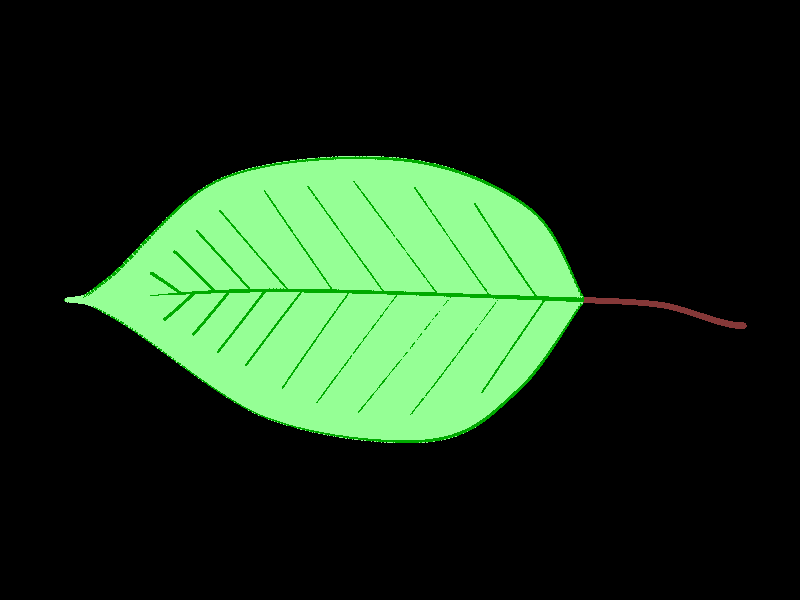 // Persistence of Vision Ray Tracer Scene Description File

#version 3.6; // current version is 3.8

/* 
Information on Pov-Ray:
 
My personal introduction into Pov-Ray was the excellent book "3D-Welten, professionelle Animationen und fotorealistische Grafiken mit Raytracing" from 
Toni Lama by Carl Hanser Verlag München Wien, 2004. Apart of that I recommend the Pov-Ray-homepage (http://www.povray.org).

Further information on Pov-Ray can be found at https://sus.ziti.uni-heidelberg.de/Lehre/WS2021_Tools/POVRAY/POVRAY_PeterFischer.pdf,  
https://wiki.povray.org/content/Main_Page, https://de.wikibooks.org/wiki/Raytracing_mit_POV-Ray or, in german language, here: https://www.f-lohmueller.de/pov_tut/pov__ger.htm
*/ 
 
/*
---------------------------------------------------Modeling approach---------------------------------------------- 

This file demonstrates my basic approach for creating planar structures directed by two splines. Splines have to run in similar directions. Corresponding positions on the two splines are defined and these positions are 
then connected by row of spheres ultimately being integrated in a common blob. 

In the case of this leaf I am using three different splines. The main leaf vein in the middle and the left and right outer edge of the leave. The left and right leaf blade are created by connecting corresponding 
positions on the main leaf vein on the one hand and on the left our right outer leaf edge. For defining these positions a vector from the leaf base to the leaf tip is defined and positions are distributed evenly
along this vector. 
Projections of these positions, orthogonal to the leaf vector are then created on the main vein and the outer edges.  

*/ 
                
//-----------------------------------Scene settings (Camera, light, background)-------------------------------------------------

global_settings {
    assumed_gamma 1.0
    max_trace_level 5
}



// create a regular point light source
light_source {
    0*x                  // lights position (translated below)
    color rgb <1,1,1>    // lights color
    //shadowless
    translate <20, 60, -20>
} 

// create a regular point light source
light_source {
    0*x                  // lights position (translated below)
    color rgb <1,1,1>    // lights color
    //shadowless
    translate <0, -10, -60>
} 

/*
//Die Hauptachsen

cylinder { 
    <-50, 0, 0>, <50, 0, 0>, 0.03 
    pigment {          // (---surface color---)
        color rgb <1,0,0>    // lights color
    }
}

cylinder { 
    <0, -50, 0>, <0, 50, 0>, 0.03 
    pigment {          // (---surface color---)
        color rgb <0,1,0>    // lights color
    }
}

cylinder { 
    <0, 0, -50>, <0, 0, 50>, 0.03 
    pigment {          // (---surface color---)
        color rgb <0,0,1>    // lights color
    }
}

*/
//The camera

#declare Kamerax = camera {
    location  <25, 15, 10>
    look_at   <0, 0,  10.0>
}


#declare Kameray = camera {
    location  <0, 23, 0> 
    look_at   <0, 0,  0>
    rotate <0, 90, 0>
    translate <0, 0, 7>
}

#declare Kameraz = camera {
    location  <-3, 0, 25>
    look_at   <0, 0,  0.0>
}



#declare Hauptkamera = camera {
    location  <-4, 3, 20> 
    look_at   <0, 0,  15>
}


camera {
    Kameray
} 


//-----------------------------------The leaf stalk--------------------------------

                                                                         //For purposes of animation, the whole leaf is put into a union

#declare Stiel = 

spline { 
    cubic_spline

    -2, <0, 2, -9>, // control point
    -1, <0, 1, -7>,// control point
   
    00, <-0.9, 2, -5>,  
    01, <-0.2, 0.1, -3>,  
    02, <0, 0, 0>,  
   
    03, <0, 0, 1>,  
    04, <0, 0, 2>,  
   
}
   

//---------------------------------The main leaf vein------------------------------------

#declare P0 = <0, 0, 0>; 
#declare PC1 = <0.4, -0.2, 12> + <0, -1, 0>; 
#declare PC2 = <0, -0.4, 20>; 

#declare MainVein = spline { 
    cubic_spline

    -2, <0, 2, 0>, // control point
    -1, <0, 1, 0>,// control point
   
    00, P0,  
    01, PC1,  
    02, PC2,  
   
    03, <0, 2.5, 22>,  
    04, <0, 2.7, 24>,  
   
}

#declare SizeMainVein = 2;   

#declare BladeTexture = texture { 
    pigment { 
        color rgb <0.3,1,0.3> 
    }
    normal {
        bumps 0.4
        scale 0.1
        turbulence 0.5
    }
} // end of texture


//---------------------------------------------------------------------Right leaf blade-------------------------------------------------------



//As points of reference we will take positions distributed evenly along a main axis. Here are the parameters for this points.
#declare MainAxis = MainVein (2) - MainVein (0); 
#declare P0 = MainVein(0); 
#declare Step = 0.0035;

//Here are the arrays for storing the points defined along the splines. 
#declare MainPositions = array [1/Step +1]; //The array MainPositions contains positions from MainVein in a radial distance of 0.005 from its starting point (MainVein (0))
#declare OutRPositions = array [1/Step +1]; //The array MainPositions contains positions from MainVein in a radial distance of 0.005 from its starting point (MainVein (0))
#declare OutLPositions = array [1/Step +1]; //The array MainPositions contains positions from MainVein in a radial distance of 0.005 from its starting point (MainVein (0))
    

//The following nested loops will find positions on the MainVein orthogonal to the positions on the main axis.     
#declare ticker = 1; 
#while ((ticker * Step) <1)

    #declare PStep = ticker*Step*MainAxis;                                      //This defines the points along the main axis. For each of these points we have now to find an orthogonal projection 

    #declare PSplineOld = MainVein (0.7*SizeMainVein*ticker*Step);              //For starting our second loop we are defining a position on MainVein somewhat "behind" the expected orthogonal position. 
    #declare SkalarProdOld = vdot ((PStep-P0),(PSplineOld-PStep));              //skalar product between the vector of the main axis and the vector from the position on the main axis to the current position on MainVein. Should become zero for orthogonal projection.
    #declare PSplineNew = MainVein (0.8*SizeMainVein*ticker*Step);              //This would be a point further along MainVein, with a smaller absolute value of the respective skalar product. 
    #declare SkalarProdNew = vdot ((PStep-P0),(PSplineNew-PStep));              //The respective skalar product for this latter point. 
    #declare counter = 1; 

    #while (abs(SkalarProdNew) < abs(SkalarProdOld))                            //Inner loop looking for a position where the skalar product reaches a minimum (orthogonal position)
    
        #declare SkalarProdOld = SkalarProdNew; 
        #declare PSplineOld = PSplineNew;  
        #declare PSplineNew = MainVein ( 0.8*SizeMainVein*ticker*Step + 0.1*counter*Step);   //With each inner loop position further along the spline are analyzed.
        #declare SkalarProdNew = vdot ((PStep-P0),(PSplineNew-PStep)); 
        #declare counter = counter + 1; 
    
    #end 
    
    #declare MainPositions [ticker] = PSplineOld;                               //positions with the smallest skalar product, i.e. with an angle closest to 90 degrees are stored in an array.

#declare ticker = ticker + 1; 
#end



//Next the spline for the right edge is defined. 

#declare PC1 = <3.5,- 0.2, 2>; 
#declare PC2 = <5.3,- 0.6, 7>+ <0, 0.9, 0>; 
#declare PC3 = <4.8,- 0.8, 14>; 
#declare PC4 = <0.8, -0.7, 18> + <0, 1, 0>; 
#declare PC5 = <0, -0.4, 20>; 

#declare OutRight = spline {                                                        //Spline for the right border of the leaf
    cubic_spline

    -2, <0, 2, 0>, // control point
    -1, <0, 1, 0>,// control point
   
     00, P0,  
    01, PC1,  
    02, PC2,  
    03, PC3,  
    04, PC4,  
    05, PC5,  
   
    06 <0, 2.5, 22>,  
    07, <0, 2.7, 24>,  
   
}

#declare SizeOutRight = 5; 



//The following nested loops will find positions on the right edge orthogonal to the positions on the main axis.     

#declare ticker = 1; 
#while ((ticker * Step) <1)

    #declare PStep = ticker*Step*MainAxis;

    #declare PSplineOld = OutRight (0.7*SizeOutRight*ticker*Step); 
    #declare SkalarProdOld = vdot ((PStep-P0),(PSplineOld-PStep));  
    #declare PSplineNew = OutRight (0.8*SizeOutRight*ticker*Step); 
    #declare SkalarProdNew = vdot ((PStep-P0),(PSplineNew-PStep)); 
    #declare counter = 1;  
    
    #while (abs(SkalarProdNew) < abs(SkalarProdOld))
    
        #declare SkalarProdOld = SkalarProdNew; 
        #declare PSplineOld = PSplineNew;  
        #declare PSplineNew = OutRight ( 0.8* SizeOutRight*ticker*Step + 0.1*counter*Step);
        #declare SkalarProdNew = vdot ((PStep-P0),(PSplineNew-PStep)); 
        #declare counter = counter + 1; 
        
    #end
    #declare OutRPositions [ticker] = PSplineOld; 

#declare ticker = ticker + 1; 
#end


//Since corresponding positions on the right leaf edge and tne main vein are defined now, the right leaf blade is now formed by connecting these corresponding positions. 

#declare RightBlade = blob {
    threshold 0.6 //This blob represents the right leaf blade

    #declare ticker = 1;
    #while ((ticker * Step) <1)
 
        #declare P1 = MainPositions [ticker];           //Points from the main vein
        #declare P2 = OutRPositions [ticker];           //and corresponding points from the right border
        #declare PNew = P1; 
                                                //This loop is producing spheres running from the point from the main vein to the corresponding point on the right border. 
        #declare ticker2 = 0; 
        #while (vlength(P1-PNew) < vlength(P2-P1))

            #if (mod(ticker, 2) > 0)                            //This if-clause shifts every second row by half an element, making the surface somewhat smoother
            
                #declare PNew = P1+4*Step*ticker2*(P2-P1); 
            
            #else 
            
                #declare PNew = P1+2*Step*(P2-P1)+4*Step*ticker2*(P2-P1); 
            
            #end

            sphere { 
                <0,0,0>, 0.1, 1
                
                scale<1,1,1>  rotate<0,0,0>  translate PNew
            }  // end of sphere ----------------------------------- 

        #declare ticker2 = ticker2 + 1; 
        #end

    #declare ticker = ticker + 1; 
    #end 
texture { 
                    BladeTexture
                } // end of texture
                }



//Below the spline for the left leaf's edge is defined

#declare PC1 = <-3.5,- 0.15, 2.5>; 
#declare PC2 = <-5.5,- 0.5, 6>; 
#declare PC3 = <-5.2,- 0.8, 13>+<0, -3, 0>; 
#declare PC4 = <-0.8, -0.6, 18>; 
#declare PC5 = <0, -0.4, 20>; 

#declare OutLeft =  spline {                                        //The spline representing the left border

    cubic_spline

    -2, <0, 2, 0>, // control point
    -1, <0, 1, 0>,// control point
   
    00, P0,  
    01, PC1,  
    02, PC2,  
    03, PC3,  
    04, PC4,  
    05, PC5,  
   
    06 <0, 2.5, 22>,  
    07, <0, 2.7, 24>,  
   
}

#declare SizeOutLeft = 5; 
                                                                         //This blob visualizes the left edge of the leaf

//The following nested loops will find positions on the left edge orthogonal to the positions on the main axis.     

#declare ticker = 1; 
#while ((ticker * Step) <1)

    #declare PStep = ticker*Step*MainAxis;

    #declare PSplineOld = OutLeft (0.7*SizeOutLeft*ticker*Step); 
    #declare SkalarProdOld = vdot ((PStep-P0),(PSplineOld-PStep));  
    #declare PSplineNew = OutLeft (0.8*SizeOutLeft*ticker*Step); 
    #declare SkalarProdNew = vdot ((PStep-P0),(PSplineNew-PStep)); 
    #declare counter = 1;  
    
    
    
    #while (abs(SkalarProdNew) < abs(SkalarProdOld))
    
        #declare SkalarProdOld = SkalarProdNew; 
        #declare PSplineOld = PSplineNew;  
        #declare PSplineNew = OutLeft ( 0.8* SizeOutLeft*ticker*Step + 0.1*counter*Step);
        #declare SkalarProdNew = vdot ((PStep-P0),(PSplineNew-PStep)); 
        #declare counter = counter + 1; 
        
    #end


    #declare OutLPositions [ticker] = PSplineOld; 

#declare ticker = ticker + 1; 
#end



//Since corresponding positions on the left leaf edge and tne main vein are defined now, the left leaf blade is now formed by connecting these corresponding positions. 

#declare LeftBlade = blob {
    threshold 0.6 //This blob represents the right leaf blade

    #declare ticker = 1;
    #while ((ticker * Step) <1)
 
        #declare P1 = MainPositions [ticker];           //Points from the main vein
        #declare P2 = OutLPositions [ticker];           //and corresponding points from the right border
        #declare PNew = P1; 
                                                //This loop is producing spheres running from the point from the main vein to the corresponding point on the right border. 
        #declare ticker2 = 0; 
        #while (vlength(P1-PNew) < vlength(P2-P1))

            #if (mod(ticker, 2) > 0)                            //This if-clause shifts every second row by half an element, making the surface considerably smoother
            
                #declare PNew = P1+4*Step*ticker2*(P2-P1); 
            
            #else 
            
                #declare PNew = P1+2*Step*(P2-P1)+4*Step*ticker2*(P2-P1); 
            
            #end

            sphere { 
                <0,0,0>, 0.1, 1
                scale<1,1,1>  rotate<0,0,0>  translate PNew
            }  // end of sphere ----------------------------------- 

        #declare ticker2 = ticker2 + 1; 
        #end

    #declare ticker = ticker + 1; 
    #end 
                texture { 
                    BladeTexture
                } // end of texture
}




#union { 


                                                                        //A blob for visualizing the spline just defined.
blob {
    threshold 0.6 //Showing the spline

    #declare ticker = 0; 
    #while (ticker < 2) 

    sphere {    
        <0,0,0>, 0.15, 1
        texture { 
            pigment { 
                color rgb <60/255,10/255,10/255> 
            }
        } // end of texture
        scale<1,1,1>  rotate<0,0,0>  translate Stiel (ticker)
    }  // end of sphere ----------------------------------- 

    #declare ticker =  ticker + 0.01; 
    #end  
}

 

blob {                                                                               //A blob visualizing the main leaf vein
    threshold 0.6 //Showing the spline

    #declare ticker = 0; 
    #while (ticker < 1.7) 

    sphere {    
        <0,0,0>, 0.15-ticker*ticker*0.02, 1
        texture { 
            pigment { 
                color rgb <0/255,0.4,0/255> 
            }
            finish  { 
                specular 0.2  
            } 
        } // end of texture
        scale<1,1,1>  rotate<0,0,0>  translate MainVein (ticker)
    }  // end of sphere ----------------------------------- 

    #declare ticker =  ticker + 0.004; 
    #end  
}

blob {                                                                        //This blob visualizes the right edge
    threshold 0.6 //Showing the spline

    #declare ticker = 0; 
    #while (ticker < 5) 

    sphere {    
        <0,0,0>, 0.1-ticker*0.004, 1
        texture { 
            pigment { 
                color rgb <0/255,0.4,0/255> 
            }
            finish  { 
                specular 0.2  
            } 
        } // end of texture
        scale<1,1,1>  rotate<0,0,0>  translate OutRight (ticker)
    }  // end of sphere ----------------------------------- 

    #declare ticker =  ticker + 0.0025; 
    #end  
} 


blob {
    threshold 0.6 //Showing the spline

    #declare ticker = 0; 
    #while (ticker < 5) 

    sphere {    
        <0,0,0>, 0.1-ticker*0.004, 1
        texture { 
            pigment { 
                color rgb <0/255,0.4,0/255> 
            }
            finish  { 
                specular 0.2  
            } 
        } // end of texture
        scale<1,1,1>  rotate<0,0,0>  translate OutLeft (ticker)
    }  // end of sphere ----------------------------------- 

    #declare ticker =  ticker + 0.0025; 
    #end  
} 

#object {RightBlade}

 
#object {LeftBlade}


//------------------------------------------------------------Now we start with the lateral leaf veins---------------------------------------

#declare P1 = MainVein(0.2) + <0, 2, 0>; 
#declare P2 = MainVein(0.2) + <0, 2, 0> + <3.7, 0, 2.5>;  
#declare Step = 0.01; 
#declare ticker = 0;
#declare Adjust = <0, -0.06, 0>;  
#declare LateralThickness = 0.11;
 
blob {
    threshold 0.6 
 
    #while (ticker <1)
 
        #declare P3 = P1 + ticker*(P2-P1);
 
        #while (inside (RightBlade, P3)=0)
        
            #declare P3 = P3 + <0, -0.01, 0>;
    
        #end 
 
        sphere {    
            <0,0,0>, LateralThickness,1
            texture { 
                pigment { 
                    color rgb <0/255,0.4,0/255> 
                }
                finish  { 
                    specular 0.2  
                } 
            } // end of texture
            scale<1,1,1>  rotate<0,0,0>  translate P3 + Adjust 
        
              
        }  // end of sphere ----------------------------------- 

    #declare ticker = ticker + Step; 
    #end
} 




#declare P1 = MainVein (0.35) + <0, 2, 0>; 
#declare P2 = MainVein (0.35) + <0, 2, 0> + <4.2, 0, 3.0>;  
#declare Step = 0.01; 
#declare ticker = 0; 
 
blob {
    threshold 0.6 
 
    #while (ticker <1)
 
        #declare P3 = P1 + ticker*(P2-P1);
 
        #while (inside (RightBlade, P3)=0)
        
            #declare P3 = P3 + <0, -0.01, 0>;
    
        #end 
 
        sphere {    
            <0,0,0>, LateralThickness,1
            texture { 
                pigment { 
                    color rgb <0/255,0.4,0/255> 
                }
                finish  { 
                    specular 0.2  
                } 
            } // end of texture
            scale<1,1,1>  rotate<0,0,0>  translate P3 + Adjust
        
              
        }  // end of sphere ----------------------------------- 

    #declare ticker = ticker + Step; 
    #end
} 





#declare P1 = MainVein (0.5) + <0, 2, 0>; 
#declare P2 = MainVein (0.5) + <0, 2, 0>+ <4.4, 0, 3.3>;  
#declare Step = 0.01; 
#declare ticker = 0; 
 
blob {
    threshold 0.6 
 
    #while (ticker <1)
 
        #declare P3 = P1 + ticker*(P2-P1);
 
        #while (inside (RightBlade, P3)=0)
        
            #declare P3 = P3 + <0, -0.01, 0>;
    
        #end 
 
        sphere {    
            <0,0,0>, LateralThickness,1
            texture { 
                pigment { 
                    color rgb <0/255,0.4,0/255> 
                }
                finish  { 
                    specular 0.2  
                } 
            } // end of texture
            scale<1,1,1>  rotate<0,0,0>  translate P3  + Adjust
        
              
        }  // end of sphere ----------------------------------- 

    #declare ticker = ticker + Step; 
    #end
} 



#declare P1 = MainVein (0.65) + <0, 2, 0>; 
#declare P2 = MainVein (0.65) + <0, 2, 0>+ <4.2, 0, 3.0>;  
#declare Step = 0.01; 
#declare ticker = 0; 
 
blob {
    threshold 0.6 
 
    #while (ticker <1)
 
        #declare P3 = P1 + ticker*(P2-P1);
 
        #while (inside (RightBlade, P3)=0)
        
            #declare P3 = P3 + <0, -0.01, 0>;
    
        #end 
 
        sphere {    
            <0,0,0>, LateralThickness,1
            texture { 
                pigment { 
                    color rgb <0/255,0.4,0/255> 
                }
                finish  { 
                    specular 0.2  
                } 
            } // end of texture
            scale<1,1,1>  rotate<0,0,0>  translate P3   + Adjust
        
              
        }  // end of sphere ----------------------------------- 

    #declare ticker = ticker + Step; 
    #end
} 




#declare P1 = MainVein (0.8) + <0, 2, 0>; 
#declare P2 = MainVein (0.8) + <0, 2, 0> + <4.0, 0, 2.7>;  
#declare Step = 0.01; 
#declare ticker = 0; 
 
blob {
    threshold 0.6 
 
    #while (ticker <1)
 
        #declare P3 = P1 + ticker*(P2-P1);
 
        #while (inside (RightBlade, P3)=0)
        
            #declare P3 = P3 + <0, -0.01, 0>;
    
        #end 
 
        sphere {    
            <0,0,0>, LateralThickness,1
            texture { 
                pigment { 
                    color rgb <0/255,0.4,0/255> 
                }
                finish  { 
                    specular 0.2  
                } 
            } // end of texture
            scale<1,1,1>  rotate<0,0,0>  translate P3  + Adjust
        
              
        }  // end of sphere ----------------------------------- 

    #declare ticker = ticker + Step; 
    #end
} 




#declare P1 = MainVein (0.95) + <0, 2, 0>; 
#declare P2 = MainVein (0.95) + <0, 2, 0> + <3.2, 0, 2.7>;  
#declare Step = 0.01; 
#declare ticker = 0; 
 
blob {
    threshold 0.6 
 
    #while (ticker <1)
 
        #declare P3 = P1 + ticker*(P2-P1);
 
        #while (inside (RightBlade, P3)=0)
        
            #declare P3 = P3 + <0, -0.01, 0>;
    
        #end 
 
        sphere {    
            <0,0,0>, LateralThickness,1
            texture { 
                pigment { 
                    color rgb <0/255,0.4,0/255> 
                }
                finish  { 
                    specular 0.2  
                } 
            } // end of texture
            scale<1,1,1>  rotate<0,0,0>  translate P3  + Adjust
        
              
        }  // end of sphere ----------------------------------- 

    #declare ticker = ticker + Step; 
    #end
} 



#declare P1 = MainVein (1.1) + <0, 2, 0>; 
#declare P2 = MainVein (1.1) + <0, 2, 0> + <2.4, 0, 2.1>;  
#declare Step = 0.01; 
#declare ticker = 0; 
 
blob {
    threshold 0.6 
 
    #while (ticker <1)
 
        #declare P3 = P1 + ticker*(P2-P1);
 
        #while (inside (RightBlade, P3)=0)
        
            #declare P3 = P3 + <0, -0.01, 0>;
    
        #end 
 
        sphere {    
            <0,0,0>, LateralThickness,1
            texture { 
                pigment { 
                    color rgb <0/255,0.4,0/255> 
                }
                finish  { 
                    specular 0.2  
                } 
            } // end of texture
            scale<1,1,1>  rotate<0,0,0>  translate P3 + Adjust
        
              
        }  // end of sphere ----------------------------------- 

    #declare ticker = ticker + Step; 
    #end
} 



#declare P1 = MainVein (1.25) + <0, 2, 0>; 
#declare P2 = MainVein (1.25) + <0, 2, 0>+ <1.6, 0, 1.5>;  
#declare Step = 0.01; 
#declare ticker = 0; 
 
blob {
    threshold 0.6 
 
    #while (ticker <1)
 
        #declare P3 = P1 + ticker*(P2-P1);
 
        #while (inside (RightBlade, P3)=0)
        
            #declare P3 = P3 + <0, -0.01, 0>;
    
        #end 
 
        sphere {    
            <0,0,0>, LateralThickness,1
            texture { 
                pigment { 
                    color rgb <0/255,0.4,0/255> 
                }
                finish  { 
                    specular 0.2  
                } 
            } // end of texture
            scale<1,1,1>  rotate<0,0,0>  translate P3   + Adjust
        
              
        }  // end of sphere ----------------------------------- 

    #declare ticker = ticker + Step; 
    #end
} 



#declare P1 = MainVein (1.4) + <0, 2, 0>; 
#declare P2 = MainVein (1.4) + <0, 2, 0>+ <0.8, 0, 1.0>;  
#declare Step = 0.01; 
#declare ticker = 0; 
 
blob {
    threshold 0.6 
 
    #while (ticker <1)
 
        #declare P3 = P1 + ticker*(P2-P1);
 
        #while (inside (RightBlade, P3)=0)
        
            #declare P3 = P3 + <0, -0.01, 0>;
    
        #end 
 
        sphere {    
            <0,0,0>, LateralThickness,1
            texture { 
                pigment { 
                    color rgb <0/255,0.4,0/255> 
                }
                finish  { 
                    specular 0.2  
                } 
            } // end of texture
            scale<1,1,1>  rotate<0,0,0>  translate P3   + Adjust
        
              
        }  // end of sphere ----------------------------------- 

    #declare ticker = ticker + Step; 
    #end
} 


//-------------------------------------------------------------------------------------------------------



#declare P1 = MainVein (0.17) + <0, 2, 0>; 
#declare P2 = MainVein (0.17) + <0, 2, 0>+ <-3.7, 0, 2.5>;  
#declare Step = 0.01; 
#declare ticker = 0; 
 
blob {
    threshold 0.6 
 
    #while (ticker <1)
 
        #declare P3 = P1 + ticker*(P2-P1);
 
        #while (inside (LeftBlade, P3)=0)
        
            #declare P3 = P3 + <0, -0.01, 0>;
    
        #end 
 
        sphere {    
            <0,0,0>, LateralThickness,1
            texture { 
                pigment { 
                    color rgb <0/255,0.4,0/255> 
                }
                finish  { 
                    specular 0.2  
                } 
            } // end of texture
            scale<1,1,1>  rotate<0,0,0>  translate P3 + Adjust
        
              
        }  // end of sphere ----------------------------------- 

    #declare ticker = ticker + Step; 
    #end
} 





#declare P1 = MainVein (0.32) + <0, 2, 0>; 
#declare P2 = MainVein (0.32) + <0, 2, 0> + <-4.7, 0, 3.5> ;  
#declare Step = 0.01; 
#declare ticker = 0; 
 
blob {
    threshold 0.6 
 
    #while (ticker <1)
 
        #declare P3 = P1 + ticker*(P2-P1);
 
        #while (inside (LeftBlade, P3)=0)
        
            #declare P3 = P3 + <0, -0.01, 0>;
    
        #end 
 
        sphere {    
            <0,0,0>, LateralThickness,1
            texture { 
                pigment { 
                    color rgb <0/255,0.4,0/255> 
                }
                finish  { 
                    specular 0.2  
                } 
            } // end of texture
            scale<1,1,1>  rotate<0,0,0>  translate P3 + Adjust
        
              
        }  // end of sphere ----------------------------------- 

    #declare ticker = ticker + Step; 
    #end
} 



#declare P1 = MainVein (0.46) + <0, 2, 0>; 
#declare P2 = MainVein (0.46) + <0, 2, 0>+ <-4.9, 0, 3.8>;  
#declare Step = 0.01; 
#declare ticker = 0; 
 
blob {
    threshold 0.6 
 
    #while (ticker <1)
 
        #declare P3 = P1 + ticker*(P2-P1);
 
        #while (inside (LeftBlade, P3)=0)
        
            #declare P3 = P3 + <0, -0.01, 0>;
    
        #end 
 
        sphere {    
            <0,0,0>, LateralThickness,1
            texture { 
                pigment { 
                    color rgb <0/255,0.4,0/255> 
                }
                finish  { 
                    specular 0.2  
                } 
            } // end of texture
            scale<1,1,1>  rotate<0,0,0>  translate P3   + Adjust
        
              
        }  // end of sphere ----------------------------------- 

    #declare ticker = ticker + Step; 
    #end
} 





#declare P1 = MainVein (0.61) + <0, 2, 0>; 
#declare P2 = MainVein (0.61) + <0, 2, 0> + <-4.7, 0, 3.5>;  
#declare Step = 0.01; 
#declare ticker = 0; 
 
blob {
    threshold 0.6 
 
    #while (ticker <1)
 
        #declare P3 = P1 + ticker*(P2-P1);
 
        #while (inside (LeftBlade, P3)=0)
        
            #declare P3 = P3 + <0, -0.01, 0>;
    
        #end 
 
        sphere {    
            <0,0,0>, LateralThickness,1
            texture { 
                pigment { 
                    color rgb <0/255,0.4,0/255> 
                }
                finish  { 
                    specular 0.2  
                } 
            } // end of texture
            scale<1,1,1>  rotate<0,0,0>  translate P3 + Adjust
        
              
        }  // end of sphere ----------------------------------- 

    #declare ticker = ticker + Step; 
    #end
} 





#declare P1 = MainVein (0.75) + <0, 2, 0>; 
#declare P2 = MainVein (0.75) + <0, 2, 0>+ <-4.2, 0, 3.1>;  
#declare Step = 0.01; 
#declare ticker = 0; 
 
blob {
    threshold 0.6 
 
    #while (ticker <1)
 
        #declare P3 = P1 + ticker*(P2-P1);
 
        #while (inside (LeftBlade, P3)=0)
        
            #declare P3 = P3 + <0, -0.01, 0>;
    
        #end 
 
        sphere {    
            <0,0,0>, LateralThickness,1
            texture { 
                pigment { 
                    color rgb <0/255,0.4,0/255> 
                }
                finish  { 
                    specular 0.2  
                } 
            } // end of texture
            scale<1,1,1>  rotate<0,0,0>  translate P3  + Adjust
        
              
        }  // end of sphere ----------------------------------- 

    #declare ticker = ticker + Step; 
    #end
} 




#declare P1 =  MainVein (0.90) + <0, 2, 0> ; 
#declare P2 = MainVein (0.90) + <0, 2, 0> + <-3.2, 0, 2.7>;  
#declare Step = 0.01; 
#declare ticker = 0; 
 
blob {
    threshold 0.6 
 
    #while (ticker <1)
 
        #declare P3 = P1 + ticker*(P2-P1);
 
        #while (inside (LeftBlade, P3)=0)
        
            #declare P3 = P3 + <0, -0.01, 0>;
    
        #end 
 
        sphere {    
            <0,0,0>, LateralThickness,1
            texture { 
                pigment { 
                    color rgb <0/255,0.4,0/255> 
                }
                finish  { 
                    specular 0.2  
                } 
            } // end of texture
            scale<1,1,1>  rotate<0,0,0>  translate P3 + Adjust
        
              
        }  // end of sphere ----------------------------------- 

    #declare ticker = ticker + Step; 
    #end
} 





#declare P1 = MainVein (1.04) + <0, 2, 0>; 
#declare P2 = MainVein (1.04) + <0, 2, 0>+ <-2.6, 0, 2.3>;  
#declare Step = 0.01; 
#declare ticker = 0; 
 
blob {
    threshold 0.6 
 
    #while (ticker <1)
 
        #declare P3 = P1 + ticker*(P2-P1);
 
        #while (inside (LeftBlade, P3)=0)
        
            #declare P3 = P3 + <0, -0.01, 0>;
    
        #end 
 
        sphere {    
            <0,0,0>, LateralThickness,1
            texture { 
                pigment { 
                    color rgb <0/255,0.4,0/255> 
                }
                finish  { 
                    specular 0.2  
                } 
            } // end of texture
            scale<1,1,1>  rotate<0,0,0>  translate P3  + Adjust
        
              
        }  // end of sphere ----------------------------------- 

    #declare ticker = ticker + Step; 
    #end
} 






#declare P1 = MainVein (1.19) + <0, 2, 0>; 
#declare P2 = MainVein (1.19) + <0, 2, 0> + <-1.8, 0, 1.7>;  
#declare Step = 0.01; 
#declare ticker = 0; 
 
blob {
    threshold 0.6 
 
    #while (ticker <1)
 
        #declare P3 = P1 + ticker*(P2-P1);
 
        #while (inside (LeftBlade, P3)=0)
        
            #declare P3 = P3 + <0, -0.01, 0>;
    
        #end 
 
        sphere {    
            <0,0,0>, LateralThickness,1
            texture { 
                pigment { 
                    color rgb <0/255,0.4,0/255> 
                }
                finish  { 
                    specular 0.2  
                } 
            } // end of texture
            scale<1,1,1>  rotate<0,0,0>  translate P3  + Adjust
        
              
        }  // end of sphere ----------------------------------- 

    #declare ticker = ticker + Step; 
    #end
} 




#declare P1 = MainVein (1.34) + <0, 2, 0>; 
#declare P2 = MainVein (1.34) + <0, 2, 0> + <-1.1, 0, 1.3>;  
#declare Step = 0.01; 
#declare ticker = 0; 
 
blob {
    threshold 0.6 
 
    #while (ticker <1)
 
        #declare P3 = P1 + ticker*(P2-P1);
 
        #while (inside (LeftBlade, P3)=0)
        
            #declare P3 = P3 + <0, -0.01, 0>;
    
        #end 
 
        sphere {    
            <0,0,0>, LateralThickness,1
            texture { 
                pigment { 
                    color rgb <0/255,0.4,0/255> 
                }
                finish  { 
                    specular 0.2  
                } 
            } // end of texture
            scale<1,1,1>  rotate<0,0,0>  translate P3   + Adjust
        
              
        }  // end of sphere ----------------------------------- 

    #declare ticker = ticker + Step; 
    #end
} 

//rotate <0, 0, 180>
rotate <0, 0, -360*clock>

}